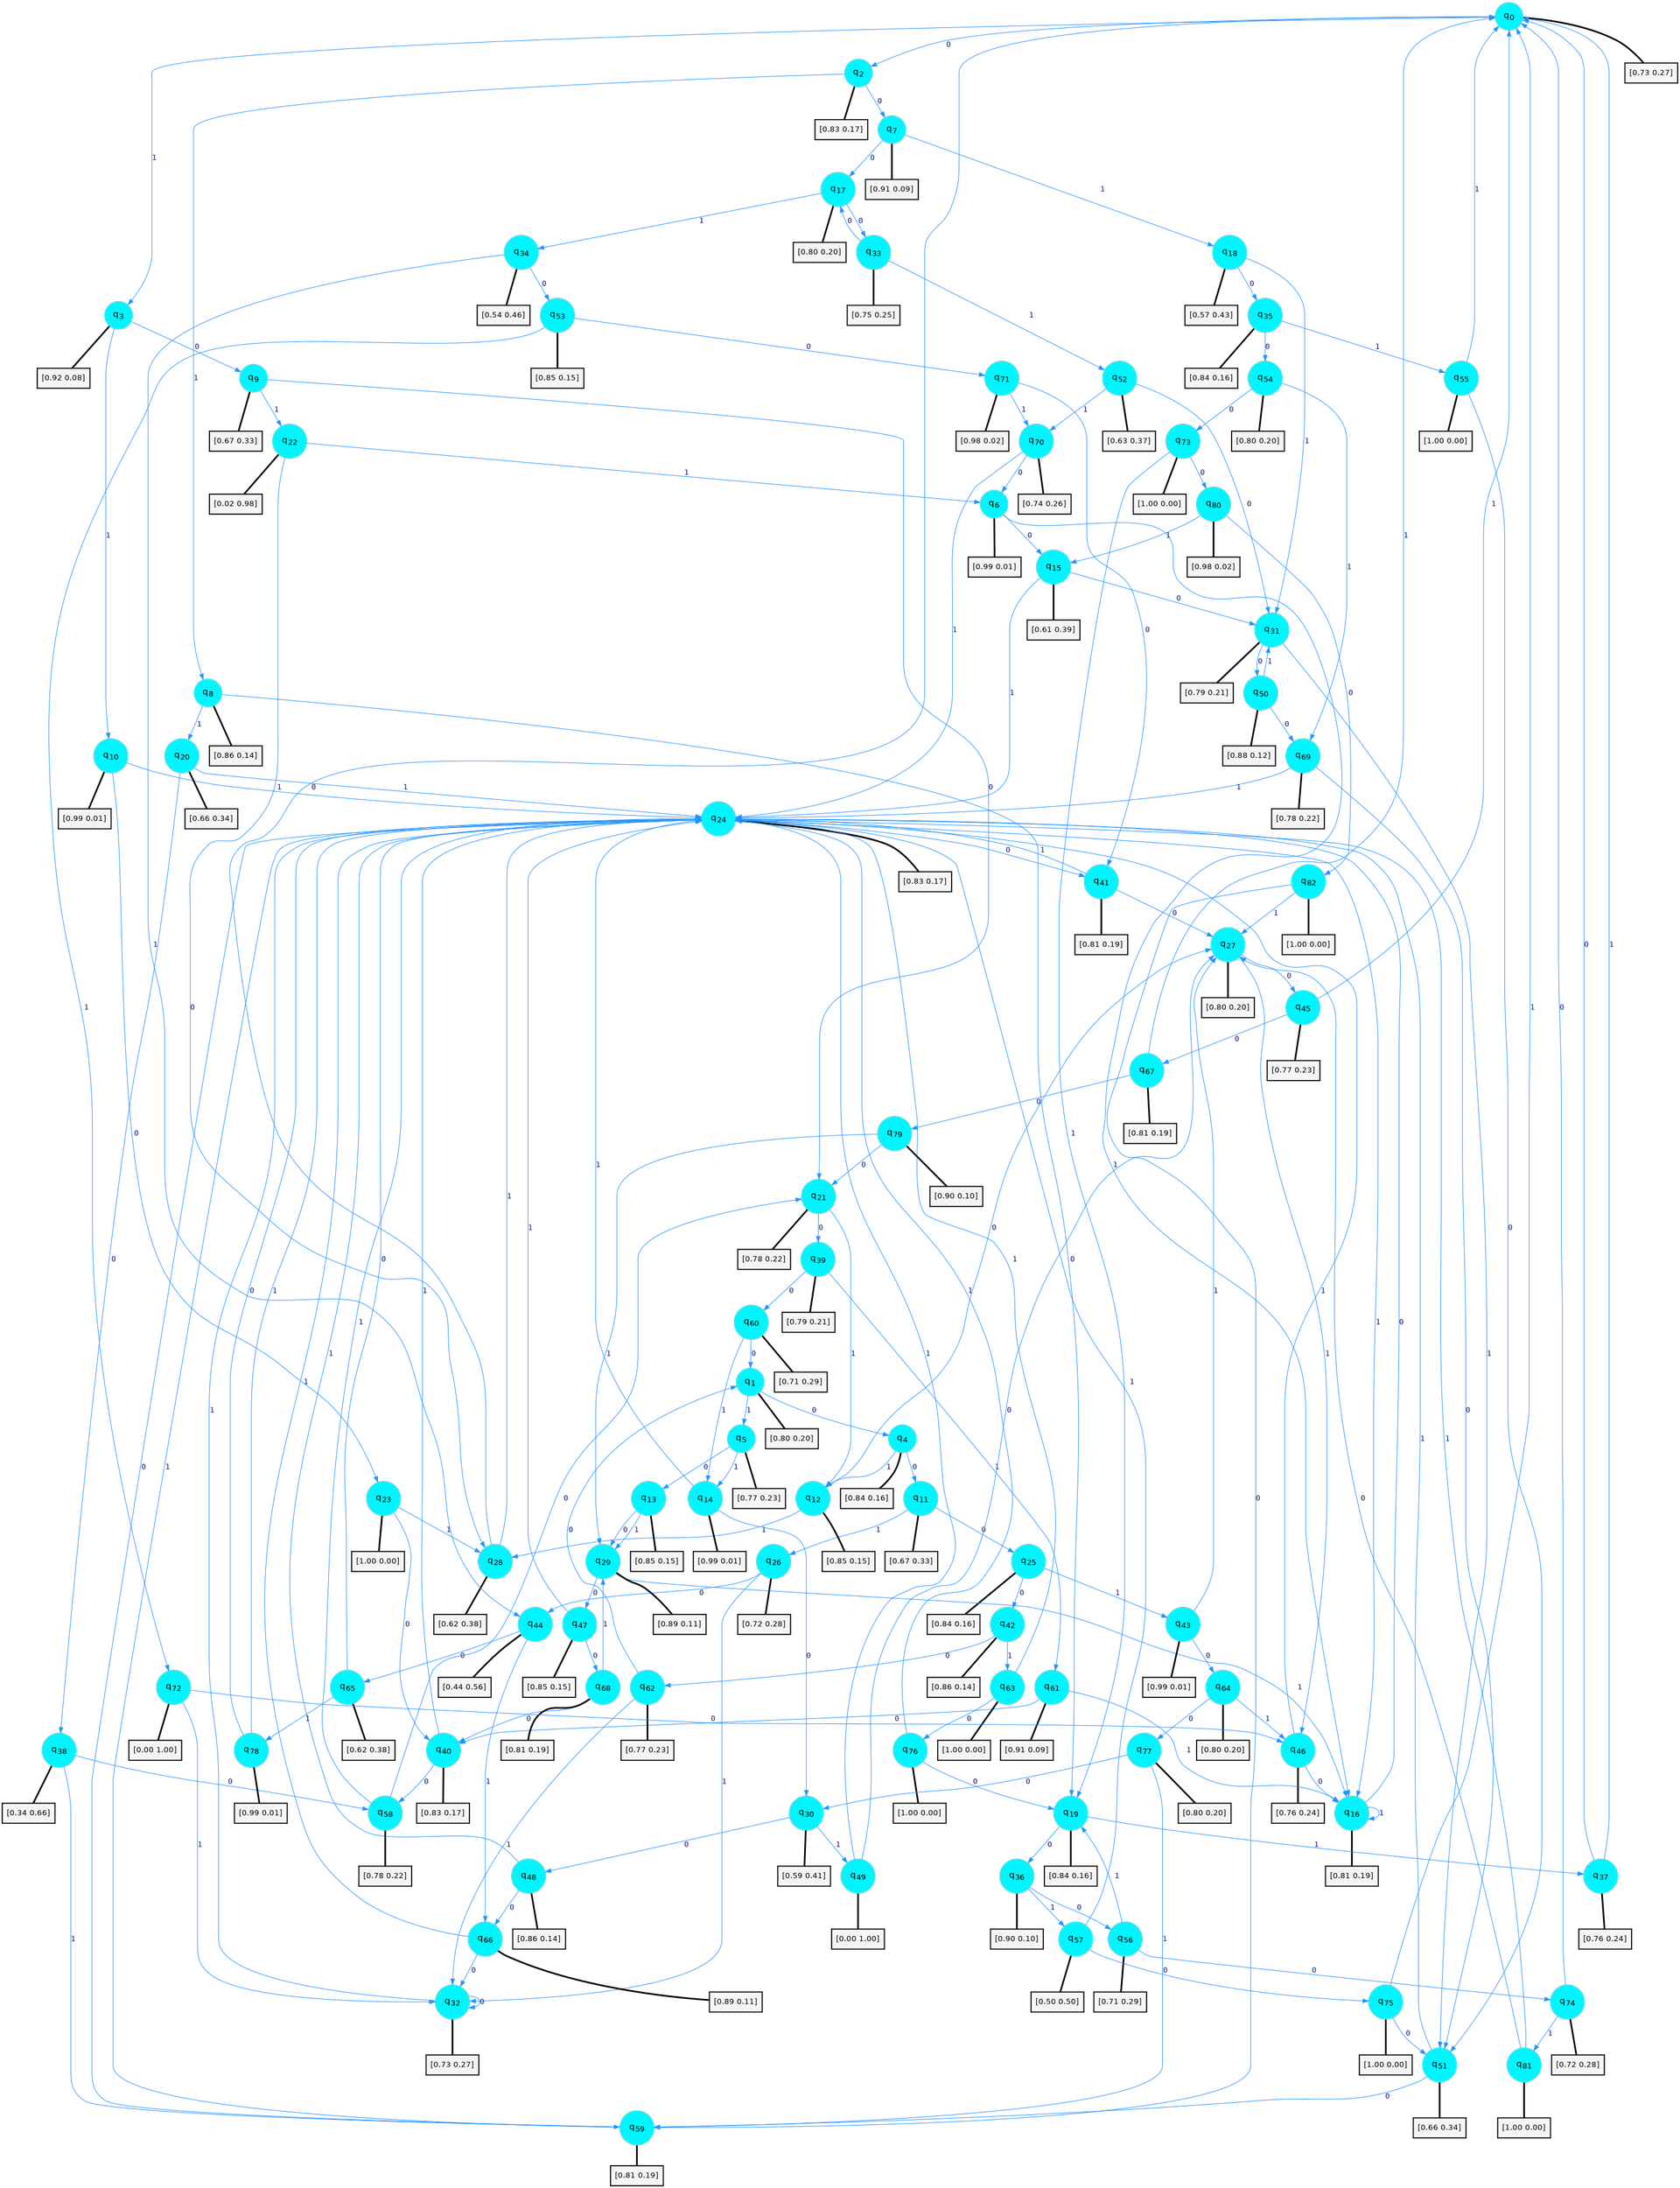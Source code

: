 digraph G {
graph [
bgcolor=transparent, dpi=300, rankdir=TD, size="40,25"];
node [
color=gray, fillcolor=turquoise1, fontcolor=black, fontname=Helvetica, fontsize=16, fontweight=bold, shape=circle, style=filled];
edge [
arrowsize=1, color=dodgerblue1, fontcolor=midnightblue, fontname=courier, fontweight=bold, penwidth=1, style=solid, weight=20];
0[label=<q<SUB>0</SUB>>];
1[label=<q<SUB>1</SUB>>];
2[label=<q<SUB>2</SUB>>];
3[label=<q<SUB>3</SUB>>];
4[label=<q<SUB>4</SUB>>];
5[label=<q<SUB>5</SUB>>];
6[label=<q<SUB>6</SUB>>];
7[label=<q<SUB>7</SUB>>];
8[label=<q<SUB>8</SUB>>];
9[label=<q<SUB>9</SUB>>];
10[label=<q<SUB>10</SUB>>];
11[label=<q<SUB>11</SUB>>];
12[label=<q<SUB>12</SUB>>];
13[label=<q<SUB>13</SUB>>];
14[label=<q<SUB>14</SUB>>];
15[label=<q<SUB>15</SUB>>];
16[label=<q<SUB>16</SUB>>];
17[label=<q<SUB>17</SUB>>];
18[label=<q<SUB>18</SUB>>];
19[label=<q<SUB>19</SUB>>];
20[label=<q<SUB>20</SUB>>];
21[label=<q<SUB>21</SUB>>];
22[label=<q<SUB>22</SUB>>];
23[label=<q<SUB>23</SUB>>];
24[label=<q<SUB>24</SUB>>];
25[label=<q<SUB>25</SUB>>];
26[label=<q<SUB>26</SUB>>];
27[label=<q<SUB>27</SUB>>];
28[label=<q<SUB>28</SUB>>];
29[label=<q<SUB>29</SUB>>];
30[label=<q<SUB>30</SUB>>];
31[label=<q<SUB>31</SUB>>];
32[label=<q<SUB>32</SUB>>];
33[label=<q<SUB>33</SUB>>];
34[label=<q<SUB>34</SUB>>];
35[label=<q<SUB>35</SUB>>];
36[label=<q<SUB>36</SUB>>];
37[label=<q<SUB>37</SUB>>];
38[label=<q<SUB>38</SUB>>];
39[label=<q<SUB>39</SUB>>];
40[label=<q<SUB>40</SUB>>];
41[label=<q<SUB>41</SUB>>];
42[label=<q<SUB>42</SUB>>];
43[label=<q<SUB>43</SUB>>];
44[label=<q<SUB>44</SUB>>];
45[label=<q<SUB>45</SUB>>];
46[label=<q<SUB>46</SUB>>];
47[label=<q<SUB>47</SUB>>];
48[label=<q<SUB>48</SUB>>];
49[label=<q<SUB>49</SUB>>];
50[label=<q<SUB>50</SUB>>];
51[label=<q<SUB>51</SUB>>];
52[label=<q<SUB>52</SUB>>];
53[label=<q<SUB>53</SUB>>];
54[label=<q<SUB>54</SUB>>];
55[label=<q<SUB>55</SUB>>];
56[label=<q<SUB>56</SUB>>];
57[label=<q<SUB>57</SUB>>];
58[label=<q<SUB>58</SUB>>];
59[label=<q<SUB>59</SUB>>];
60[label=<q<SUB>60</SUB>>];
61[label=<q<SUB>61</SUB>>];
62[label=<q<SUB>62</SUB>>];
63[label=<q<SUB>63</SUB>>];
64[label=<q<SUB>64</SUB>>];
65[label=<q<SUB>65</SUB>>];
66[label=<q<SUB>66</SUB>>];
67[label=<q<SUB>67</SUB>>];
68[label=<q<SUB>68</SUB>>];
69[label=<q<SUB>69</SUB>>];
70[label=<q<SUB>70</SUB>>];
71[label=<q<SUB>71</SUB>>];
72[label=<q<SUB>72</SUB>>];
73[label=<q<SUB>73</SUB>>];
74[label=<q<SUB>74</SUB>>];
75[label=<q<SUB>75</SUB>>];
76[label=<q<SUB>76</SUB>>];
77[label=<q<SUB>77</SUB>>];
78[label=<q<SUB>78</SUB>>];
79[label=<q<SUB>79</SUB>>];
80[label=<q<SUB>80</SUB>>];
81[label=<q<SUB>81</SUB>>];
82[label=<q<SUB>82</SUB>>];
83[label="[0.73 0.27]", shape=box,fontcolor=black, fontname=Helvetica, fontsize=14, penwidth=2, fillcolor=whitesmoke,color=black];
84[label="[0.80 0.20]", shape=box,fontcolor=black, fontname=Helvetica, fontsize=14, penwidth=2, fillcolor=whitesmoke,color=black];
85[label="[0.83 0.17]", shape=box,fontcolor=black, fontname=Helvetica, fontsize=14, penwidth=2, fillcolor=whitesmoke,color=black];
86[label="[0.92 0.08]", shape=box,fontcolor=black, fontname=Helvetica, fontsize=14, penwidth=2, fillcolor=whitesmoke,color=black];
87[label="[0.84 0.16]", shape=box,fontcolor=black, fontname=Helvetica, fontsize=14, penwidth=2, fillcolor=whitesmoke,color=black];
88[label="[0.77 0.23]", shape=box,fontcolor=black, fontname=Helvetica, fontsize=14, penwidth=2, fillcolor=whitesmoke,color=black];
89[label="[0.99 0.01]", shape=box,fontcolor=black, fontname=Helvetica, fontsize=14, penwidth=2, fillcolor=whitesmoke,color=black];
90[label="[0.91 0.09]", shape=box,fontcolor=black, fontname=Helvetica, fontsize=14, penwidth=2, fillcolor=whitesmoke,color=black];
91[label="[0.86 0.14]", shape=box,fontcolor=black, fontname=Helvetica, fontsize=14, penwidth=2, fillcolor=whitesmoke,color=black];
92[label="[0.67 0.33]", shape=box,fontcolor=black, fontname=Helvetica, fontsize=14, penwidth=2, fillcolor=whitesmoke,color=black];
93[label="[0.99 0.01]", shape=box,fontcolor=black, fontname=Helvetica, fontsize=14, penwidth=2, fillcolor=whitesmoke,color=black];
94[label="[0.67 0.33]", shape=box,fontcolor=black, fontname=Helvetica, fontsize=14, penwidth=2, fillcolor=whitesmoke,color=black];
95[label="[0.85 0.15]", shape=box,fontcolor=black, fontname=Helvetica, fontsize=14, penwidth=2, fillcolor=whitesmoke,color=black];
96[label="[0.85 0.15]", shape=box,fontcolor=black, fontname=Helvetica, fontsize=14, penwidth=2, fillcolor=whitesmoke,color=black];
97[label="[0.99 0.01]", shape=box,fontcolor=black, fontname=Helvetica, fontsize=14, penwidth=2, fillcolor=whitesmoke,color=black];
98[label="[0.61 0.39]", shape=box,fontcolor=black, fontname=Helvetica, fontsize=14, penwidth=2, fillcolor=whitesmoke,color=black];
99[label="[0.81 0.19]", shape=box,fontcolor=black, fontname=Helvetica, fontsize=14, penwidth=2, fillcolor=whitesmoke,color=black];
100[label="[0.80 0.20]", shape=box,fontcolor=black, fontname=Helvetica, fontsize=14, penwidth=2, fillcolor=whitesmoke,color=black];
101[label="[0.57 0.43]", shape=box,fontcolor=black, fontname=Helvetica, fontsize=14, penwidth=2, fillcolor=whitesmoke,color=black];
102[label="[0.84 0.16]", shape=box,fontcolor=black, fontname=Helvetica, fontsize=14, penwidth=2, fillcolor=whitesmoke,color=black];
103[label="[0.66 0.34]", shape=box,fontcolor=black, fontname=Helvetica, fontsize=14, penwidth=2, fillcolor=whitesmoke,color=black];
104[label="[0.78 0.22]", shape=box,fontcolor=black, fontname=Helvetica, fontsize=14, penwidth=2, fillcolor=whitesmoke,color=black];
105[label="[0.02 0.98]", shape=box,fontcolor=black, fontname=Helvetica, fontsize=14, penwidth=2, fillcolor=whitesmoke,color=black];
106[label="[1.00 0.00]", shape=box,fontcolor=black, fontname=Helvetica, fontsize=14, penwidth=2, fillcolor=whitesmoke,color=black];
107[label="[0.83 0.17]", shape=box,fontcolor=black, fontname=Helvetica, fontsize=14, penwidth=2, fillcolor=whitesmoke,color=black];
108[label="[0.84 0.16]", shape=box,fontcolor=black, fontname=Helvetica, fontsize=14, penwidth=2, fillcolor=whitesmoke,color=black];
109[label="[0.72 0.28]", shape=box,fontcolor=black, fontname=Helvetica, fontsize=14, penwidth=2, fillcolor=whitesmoke,color=black];
110[label="[0.80 0.20]", shape=box,fontcolor=black, fontname=Helvetica, fontsize=14, penwidth=2, fillcolor=whitesmoke,color=black];
111[label="[0.62 0.38]", shape=box,fontcolor=black, fontname=Helvetica, fontsize=14, penwidth=2, fillcolor=whitesmoke,color=black];
112[label="[0.89 0.11]", shape=box,fontcolor=black, fontname=Helvetica, fontsize=14, penwidth=2, fillcolor=whitesmoke,color=black];
113[label="[0.59 0.41]", shape=box,fontcolor=black, fontname=Helvetica, fontsize=14, penwidth=2, fillcolor=whitesmoke,color=black];
114[label="[0.79 0.21]", shape=box,fontcolor=black, fontname=Helvetica, fontsize=14, penwidth=2, fillcolor=whitesmoke,color=black];
115[label="[0.73 0.27]", shape=box,fontcolor=black, fontname=Helvetica, fontsize=14, penwidth=2, fillcolor=whitesmoke,color=black];
116[label="[0.75 0.25]", shape=box,fontcolor=black, fontname=Helvetica, fontsize=14, penwidth=2, fillcolor=whitesmoke,color=black];
117[label="[0.54 0.46]", shape=box,fontcolor=black, fontname=Helvetica, fontsize=14, penwidth=2, fillcolor=whitesmoke,color=black];
118[label="[0.84 0.16]", shape=box,fontcolor=black, fontname=Helvetica, fontsize=14, penwidth=2, fillcolor=whitesmoke,color=black];
119[label="[0.90 0.10]", shape=box,fontcolor=black, fontname=Helvetica, fontsize=14, penwidth=2, fillcolor=whitesmoke,color=black];
120[label="[0.76 0.24]", shape=box,fontcolor=black, fontname=Helvetica, fontsize=14, penwidth=2, fillcolor=whitesmoke,color=black];
121[label="[0.34 0.66]", shape=box,fontcolor=black, fontname=Helvetica, fontsize=14, penwidth=2, fillcolor=whitesmoke,color=black];
122[label="[0.79 0.21]", shape=box,fontcolor=black, fontname=Helvetica, fontsize=14, penwidth=2, fillcolor=whitesmoke,color=black];
123[label="[0.83 0.17]", shape=box,fontcolor=black, fontname=Helvetica, fontsize=14, penwidth=2, fillcolor=whitesmoke,color=black];
124[label="[0.81 0.19]", shape=box,fontcolor=black, fontname=Helvetica, fontsize=14, penwidth=2, fillcolor=whitesmoke,color=black];
125[label="[0.86 0.14]", shape=box,fontcolor=black, fontname=Helvetica, fontsize=14, penwidth=2, fillcolor=whitesmoke,color=black];
126[label="[0.99 0.01]", shape=box,fontcolor=black, fontname=Helvetica, fontsize=14, penwidth=2, fillcolor=whitesmoke,color=black];
127[label="[0.44 0.56]", shape=box,fontcolor=black, fontname=Helvetica, fontsize=14, penwidth=2, fillcolor=whitesmoke,color=black];
128[label="[0.77 0.23]", shape=box,fontcolor=black, fontname=Helvetica, fontsize=14, penwidth=2, fillcolor=whitesmoke,color=black];
129[label="[0.76 0.24]", shape=box,fontcolor=black, fontname=Helvetica, fontsize=14, penwidth=2, fillcolor=whitesmoke,color=black];
130[label="[0.85 0.15]", shape=box,fontcolor=black, fontname=Helvetica, fontsize=14, penwidth=2, fillcolor=whitesmoke,color=black];
131[label="[0.86 0.14]", shape=box,fontcolor=black, fontname=Helvetica, fontsize=14, penwidth=2, fillcolor=whitesmoke,color=black];
132[label="[0.00 1.00]", shape=box,fontcolor=black, fontname=Helvetica, fontsize=14, penwidth=2, fillcolor=whitesmoke,color=black];
133[label="[0.88 0.12]", shape=box,fontcolor=black, fontname=Helvetica, fontsize=14, penwidth=2, fillcolor=whitesmoke,color=black];
134[label="[0.66 0.34]", shape=box,fontcolor=black, fontname=Helvetica, fontsize=14, penwidth=2, fillcolor=whitesmoke,color=black];
135[label="[0.63 0.37]", shape=box,fontcolor=black, fontname=Helvetica, fontsize=14, penwidth=2, fillcolor=whitesmoke,color=black];
136[label="[0.85 0.15]", shape=box,fontcolor=black, fontname=Helvetica, fontsize=14, penwidth=2, fillcolor=whitesmoke,color=black];
137[label="[0.80 0.20]", shape=box,fontcolor=black, fontname=Helvetica, fontsize=14, penwidth=2, fillcolor=whitesmoke,color=black];
138[label="[1.00 0.00]", shape=box,fontcolor=black, fontname=Helvetica, fontsize=14, penwidth=2, fillcolor=whitesmoke,color=black];
139[label="[0.71 0.29]", shape=box,fontcolor=black, fontname=Helvetica, fontsize=14, penwidth=2, fillcolor=whitesmoke,color=black];
140[label="[0.50 0.50]", shape=box,fontcolor=black, fontname=Helvetica, fontsize=14, penwidth=2, fillcolor=whitesmoke,color=black];
141[label="[0.78 0.22]", shape=box,fontcolor=black, fontname=Helvetica, fontsize=14, penwidth=2, fillcolor=whitesmoke,color=black];
142[label="[0.81 0.19]", shape=box,fontcolor=black, fontname=Helvetica, fontsize=14, penwidth=2, fillcolor=whitesmoke,color=black];
143[label="[0.71 0.29]", shape=box,fontcolor=black, fontname=Helvetica, fontsize=14, penwidth=2, fillcolor=whitesmoke,color=black];
144[label="[0.91 0.09]", shape=box,fontcolor=black, fontname=Helvetica, fontsize=14, penwidth=2, fillcolor=whitesmoke,color=black];
145[label="[0.77 0.23]", shape=box,fontcolor=black, fontname=Helvetica, fontsize=14, penwidth=2, fillcolor=whitesmoke,color=black];
146[label="[1.00 0.00]", shape=box,fontcolor=black, fontname=Helvetica, fontsize=14, penwidth=2, fillcolor=whitesmoke,color=black];
147[label="[0.80 0.20]", shape=box,fontcolor=black, fontname=Helvetica, fontsize=14, penwidth=2, fillcolor=whitesmoke,color=black];
148[label="[0.62 0.38]", shape=box,fontcolor=black, fontname=Helvetica, fontsize=14, penwidth=2, fillcolor=whitesmoke,color=black];
149[label="[0.89 0.11]", shape=box,fontcolor=black, fontname=Helvetica, fontsize=14, penwidth=2, fillcolor=whitesmoke,color=black];
150[label="[0.81 0.19]", shape=box,fontcolor=black, fontname=Helvetica, fontsize=14, penwidth=2, fillcolor=whitesmoke,color=black];
151[label="[0.81 0.19]", shape=box,fontcolor=black, fontname=Helvetica, fontsize=14, penwidth=2, fillcolor=whitesmoke,color=black];
152[label="[0.78 0.22]", shape=box,fontcolor=black, fontname=Helvetica, fontsize=14, penwidth=2, fillcolor=whitesmoke,color=black];
153[label="[0.74 0.26]", shape=box,fontcolor=black, fontname=Helvetica, fontsize=14, penwidth=2, fillcolor=whitesmoke,color=black];
154[label="[0.98 0.02]", shape=box,fontcolor=black, fontname=Helvetica, fontsize=14, penwidth=2, fillcolor=whitesmoke,color=black];
155[label="[0.00 1.00]", shape=box,fontcolor=black, fontname=Helvetica, fontsize=14, penwidth=2, fillcolor=whitesmoke,color=black];
156[label="[1.00 0.00]", shape=box,fontcolor=black, fontname=Helvetica, fontsize=14, penwidth=2, fillcolor=whitesmoke,color=black];
157[label="[0.72 0.28]", shape=box,fontcolor=black, fontname=Helvetica, fontsize=14, penwidth=2, fillcolor=whitesmoke,color=black];
158[label="[1.00 0.00]", shape=box,fontcolor=black, fontname=Helvetica, fontsize=14, penwidth=2, fillcolor=whitesmoke,color=black];
159[label="[1.00 0.00]", shape=box,fontcolor=black, fontname=Helvetica, fontsize=14, penwidth=2, fillcolor=whitesmoke,color=black];
160[label="[0.80 0.20]", shape=box,fontcolor=black, fontname=Helvetica, fontsize=14, penwidth=2, fillcolor=whitesmoke,color=black];
161[label="[0.99 0.01]", shape=box,fontcolor=black, fontname=Helvetica, fontsize=14, penwidth=2, fillcolor=whitesmoke,color=black];
162[label="[0.90 0.10]", shape=box,fontcolor=black, fontname=Helvetica, fontsize=14, penwidth=2, fillcolor=whitesmoke,color=black];
163[label="[0.98 0.02]", shape=box,fontcolor=black, fontname=Helvetica, fontsize=14, penwidth=2, fillcolor=whitesmoke,color=black];
164[label="[1.00 0.00]", shape=box,fontcolor=black, fontname=Helvetica, fontsize=14, penwidth=2, fillcolor=whitesmoke,color=black];
165[label="[1.00 0.00]", shape=box,fontcolor=black, fontname=Helvetica, fontsize=14, penwidth=2, fillcolor=whitesmoke,color=black];
0->2 [label=0];
0->3 [label=1];
0->83 [arrowhead=none, penwidth=3,color=black];
1->4 [label=0];
1->5 [label=1];
1->84 [arrowhead=none, penwidth=3,color=black];
2->7 [label=0];
2->8 [label=1];
2->85 [arrowhead=none, penwidth=3,color=black];
3->9 [label=0];
3->10 [label=1];
3->86 [arrowhead=none, penwidth=3,color=black];
4->11 [label=0];
4->12 [label=1];
4->87 [arrowhead=none, penwidth=3,color=black];
5->13 [label=0];
5->14 [label=1];
5->88 [arrowhead=none, penwidth=3,color=black];
6->15 [label=0];
6->16 [label=1];
6->89 [arrowhead=none, penwidth=3,color=black];
7->17 [label=0];
7->18 [label=1];
7->90 [arrowhead=none, penwidth=3,color=black];
8->19 [label=0];
8->20 [label=1];
8->91 [arrowhead=none, penwidth=3,color=black];
9->21 [label=0];
9->22 [label=1];
9->92 [arrowhead=none, penwidth=3,color=black];
10->23 [label=0];
10->24 [label=1];
10->93 [arrowhead=none, penwidth=3,color=black];
11->25 [label=0];
11->26 [label=1];
11->94 [arrowhead=none, penwidth=3,color=black];
12->27 [label=0];
12->28 [label=1];
12->95 [arrowhead=none, penwidth=3,color=black];
13->29 [label=0];
13->29 [label=1];
13->96 [arrowhead=none, penwidth=3,color=black];
14->30 [label=0];
14->24 [label=1];
14->97 [arrowhead=none, penwidth=3,color=black];
15->31 [label=0];
15->24 [label=1];
15->98 [arrowhead=none, penwidth=3,color=black];
16->24 [label=0];
16->16 [label=1];
16->99 [arrowhead=none, penwidth=3,color=black];
17->33 [label=0];
17->34 [label=1];
17->100 [arrowhead=none, penwidth=3,color=black];
18->35 [label=0];
18->31 [label=1];
18->101 [arrowhead=none, penwidth=3,color=black];
19->36 [label=0];
19->37 [label=1];
19->102 [arrowhead=none, penwidth=3,color=black];
20->38 [label=0];
20->24 [label=1];
20->103 [arrowhead=none, penwidth=3,color=black];
21->39 [label=0];
21->12 [label=1];
21->104 [arrowhead=none, penwidth=3,color=black];
22->28 [label=0];
22->6 [label=1];
22->105 [arrowhead=none, penwidth=3,color=black];
23->40 [label=0];
23->28 [label=1];
23->106 [arrowhead=none, penwidth=3,color=black];
24->41 [label=0];
24->16 [label=1];
24->107 [arrowhead=none, penwidth=3,color=black];
25->42 [label=0];
25->43 [label=1];
25->108 [arrowhead=none, penwidth=3,color=black];
26->44 [label=0];
26->32 [label=1];
26->109 [arrowhead=none, penwidth=3,color=black];
27->45 [label=0];
27->46 [label=1];
27->110 [arrowhead=none, penwidth=3,color=black];
28->0 [label=0];
28->24 [label=1];
28->111 [arrowhead=none, penwidth=3,color=black];
29->47 [label=0];
29->16 [label=1];
29->112 [arrowhead=none, penwidth=3,color=black];
30->48 [label=0];
30->49 [label=1];
30->113 [arrowhead=none, penwidth=3,color=black];
31->50 [label=0];
31->51 [label=1];
31->114 [arrowhead=none, penwidth=3,color=black];
32->32 [label=0];
32->24 [label=1];
32->115 [arrowhead=none, penwidth=3,color=black];
33->17 [label=0];
33->52 [label=1];
33->116 [arrowhead=none, penwidth=3,color=black];
34->53 [label=0];
34->44 [label=1];
34->117 [arrowhead=none, penwidth=3,color=black];
35->54 [label=0];
35->55 [label=1];
35->118 [arrowhead=none, penwidth=3,color=black];
36->56 [label=0];
36->57 [label=1];
36->119 [arrowhead=none, penwidth=3,color=black];
37->0 [label=0];
37->0 [label=1];
37->120 [arrowhead=none, penwidth=3,color=black];
38->58 [label=0];
38->59 [label=1];
38->121 [arrowhead=none, penwidth=3,color=black];
39->60 [label=0];
39->61 [label=1];
39->122 [arrowhead=none, penwidth=3,color=black];
40->58 [label=0];
40->24 [label=1];
40->123 [arrowhead=none, penwidth=3,color=black];
41->27 [label=0];
41->24 [label=1];
41->124 [arrowhead=none, penwidth=3,color=black];
42->62 [label=0];
42->63 [label=1];
42->125 [arrowhead=none, penwidth=3,color=black];
43->64 [label=0];
43->27 [label=1];
43->126 [arrowhead=none, penwidth=3,color=black];
44->65 [label=0];
44->66 [label=1];
44->127 [arrowhead=none, penwidth=3,color=black];
45->67 [label=0];
45->0 [label=1];
45->128 [arrowhead=none, penwidth=3,color=black];
46->16 [label=0];
46->24 [label=1];
46->129 [arrowhead=none, penwidth=3,color=black];
47->68 [label=0];
47->24 [label=1];
47->130 [arrowhead=none, penwidth=3,color=black];
48->66 [label=0];
48->24 [label=1];
48->131 [arrowhead=none, penwidth=3,color=black];
49->27 [label=0];
49->24 [label=1];
49->132 [arrowhead=none, penwidth=3,color=black];
50->69 [label=0];
50->31 [label=1];
50->133 [arrowhead=none, penwidth=3,color=black];
51->59 [label=0];
51->24 [label=1];
51->134 [arrowhead=none, penwidth=3,color=black];
52->31 [label=0];
52->70 [label=1];
52->135 [arrowhead=none, penwidth=3,color=black];
53->71 [label=0];
53->72 [label=1];
53->136 [arrowhead=none, penwidth=3,color=black];
54->73 [label=0];
54->69 [label=1];
54->137 [arrowhead=none, penwidth=3,color=black];
55->51 [label=0];
55->0 [label=1];
55->138 [arrowhead=none, penwidth=3,color=black];
56->74 [label=0];
56->19 [label=1];
56->139 [arrowhead=none, penwidth=3,color=black];
57->75 [label=0];
57->24 [label=1];
57->140 [arrowhead=none, penwidth=3,color=black];
58->21 [label=0];
58->24 [label=1];
58->141 [arrowhead=none, penwidth=3,color=black];
59->24 [label=0];
59->24 [label=1];
59->142 [arrowhead=none, penwidth=3,color=black];
60->1 [label=0];
60->14 [label=1];
60->143 [arrowhead=none, penwidth=3,color=black];
61->40 [label=0];
61->16 [label=1];
61->144 [arrowhead=none, penwidth=3,color=black];
62->1 [label=0];
62->32 [label=1];
62->145 [arrowhead=none, penwidth=3,color=black];
63->76 [label=0];
63->24 [label=1];
63->146 [arrowhead=none, penwidth=3,color=black];
64->77 [label=0];
64->46 [label=1];
64->147 [arrowhead=none, penwidth=3,color=black];
65->24 [label=0];
65->78 [label=1];
65->148 [arrowhead=none, penwidth=3,color=black];
66->32 [label=0];
66->24 [label=1];
66->149 [arrowhead=none, penwidth=3,color=black];
67->79 [label=0];
67->0 [label=1];
67->150 [arrowhead=none, penwidth=3,color=black];
68->40 [label=0];
68->29 [label=1];
68->151 [arrowhead=none, penwidth=3,color=black];
69->51 [label=0];
69->24 [label=1];
69->152 [arrowhead=none, penwidth=3,color=black];
70->6 [label=0];
70->24 [label=1];
70->153 [arrowhead=none, penwidth=3,color=black];
71->41 [label=0];
71->70 [label=1];
71->154 [arrowhead=none, penwidth=3,color=black];
72->46 [label=0];
72->32 [label=1];
72->155 [arrowhead=none, penwidth=3,color=black];
73->80 [label=0];
73->19 [label=1];
73->156 [arrowhead=none, penwidth=3,color=black];
74->0 [label=0];
74->81 [label=1];
74->157 [arrowhead=none, penwidth=3,color=black];
75->51 [label=0];
75->0 [label=1];
75->158 [arrowhead=none, penwidth=3,color=black];
76->19 [label=0];
76->24 [label=1];
76->159 [arrowhead=none, penwidth=3,color=black];
77->30 [label=0];
77->59 [label=1];
77->160 [arrowhead=none, penwidth=3,color=black];
78->24 [label=0];
78->24 [label=1];
78->161 [arrowhead=none, penwidth=3,color=black];
79->21 [label=0];
79->29 [label=1];
79->162 [arrowhead=none, penwidth=3,color=black];
80->82 [label=0];
80->15 [label=1];
80->163 [arrowhead=none, penwidth=3,color=black];
81->27 [label=0];
81->24 [label=1];
81->164 [arrowhead=none, penwidth=3,color=black];
82->59 [label=0];
82->27 [label=1];
82->165 [arrowhead=none, penwidth=3,color=black];
}
